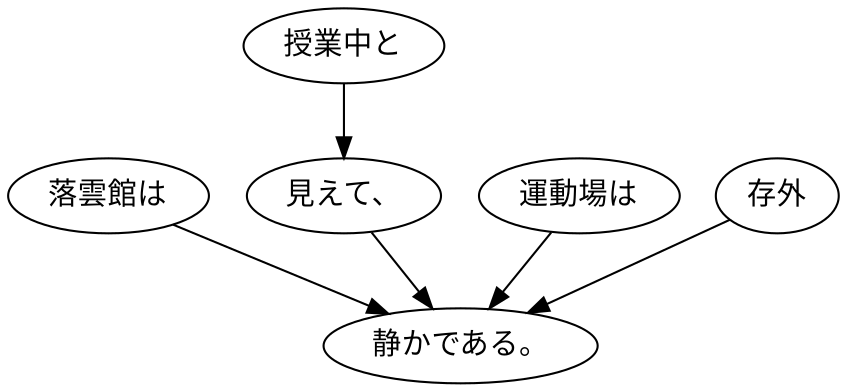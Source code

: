 digraph graph4992 {
	node0 [label="落雲館は"];
	node1 [label="授業中と"];
	node2 [label="見えて、"];
	node3 [label="運動場は"];
	node4 [label="存外"];
	node5 [label="静かである。"];
	node0 -> node5;
	node1 -> node2;
	node2 -> node5;
	node3 -> node5;
	node4 -> node5;
}
